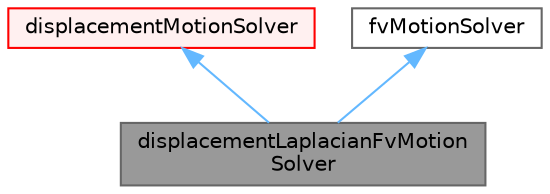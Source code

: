 digraph "displacementLaplacianFvMotionSolver"
{
 // LATEX_PDF_SIZE
  bgcolor="transparent";
  edge [fontname=Helvetica,fontsize=10,labelfontname=Helvetica,labelfontsize=10];
  node [fontname=Helvetica,fontsize=10,shape=box,height=0.2,width=0.4];
  Node1 [id="Node000001",label="displacementLaplacianFvMotion\lSolver",height=0.2,width=0.4,color="gray40", fillcolor="grey60", style="filled", fontcolor="black",tooltip="Mesh motion solver for an fvMesh. Based on solving the cell-centre Laplacian for the motion displacem..."];
  Node2 -> Node1 [id="edge1_Node000001_Node000002",dir="back",color="steelblue1",style="solid",tooltip=" "];
  Node2 [id="Node000002",label="displacementMotionSolver",height=0.2,width=0.4,color="red", fillcolor="#FFF0F0", style="filled",URL="$classFoam_1_1displacementMotionSolver.html",tooltip="Virtual base class for displacement motion solver."];
  Node15 -> Node1 [id="edge2_Node000001_Node000015",dir="back",color="steelblue1",style="solid",tooltip=" "];
  Node15 [id="Node000015",label="fvMotionSolver",height=0.2,width=0.4,color="gray40", fillcolor="white", style="filled",URL="$classFoam_1_1fvMotionSolver.html",tooltip="Base class for fvMesh based motionSolvers."];
}
